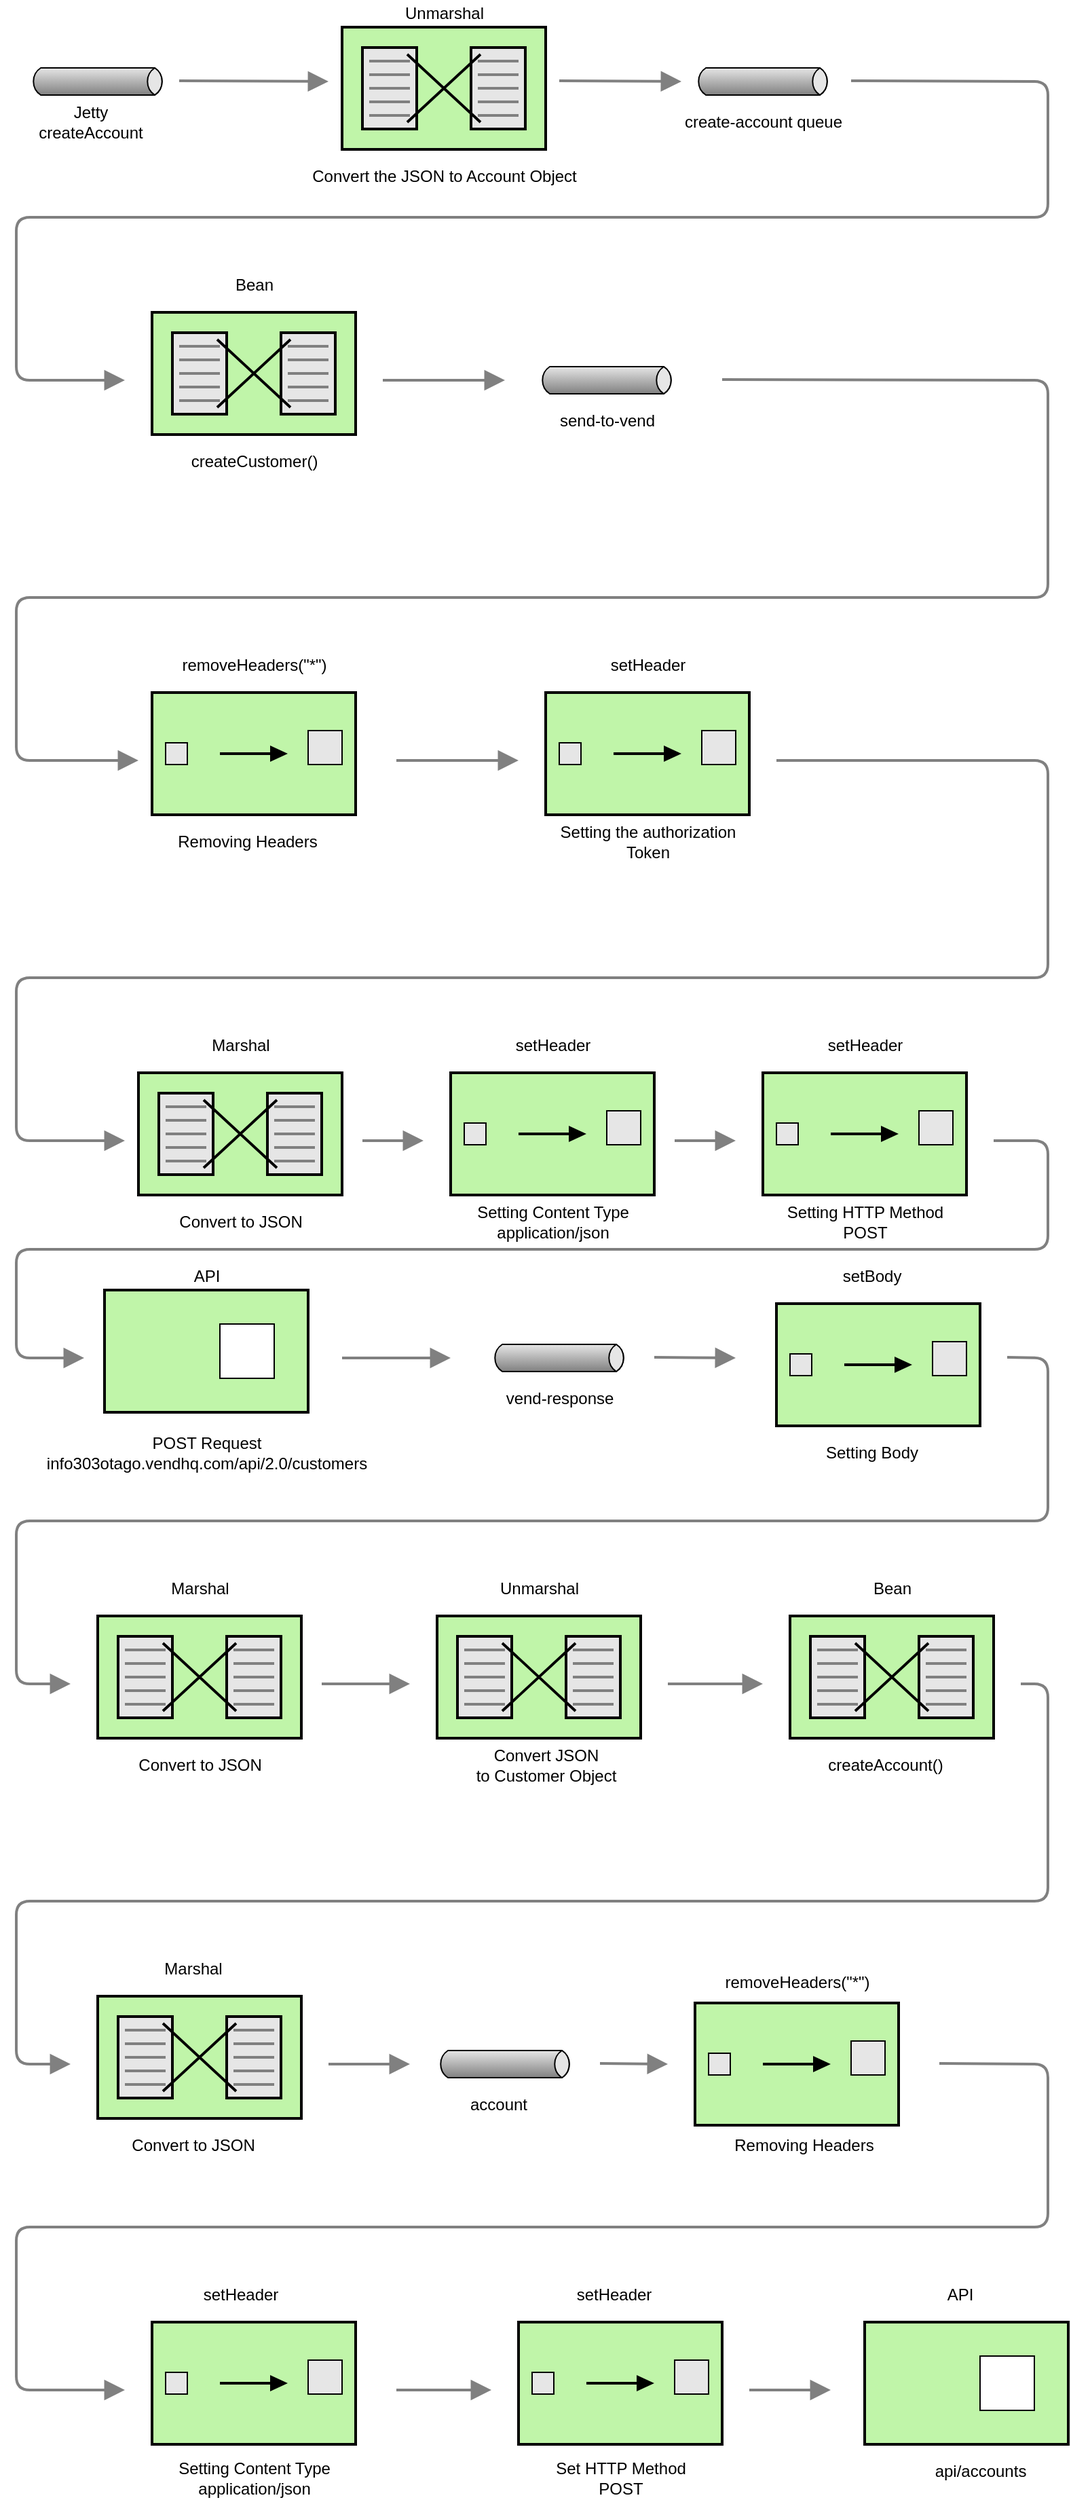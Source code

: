 <mxfile version="14.7.0" type="device"><diagram id="VyHLJvD2j9MuQ-wy_4nL" name="Page-1"><mxGraphModel dx="1038" dy="580" grid="1" gridSize="10" guides="1" tooltips="1" connect="1" arrows="1" fold="1" page="1" pageScale="1" pageWidth="1654" pageHeight="2336" math="0" shadow="0"><root><mxCell id="0"/><mxCell id="1" parent="0"/><mxCell id="lzFY4EIDkYYzHk-JMxGO-1" value="" style="strokeWidth=1;outlineConnect=0;dashed=0;align=center;fontSize=8;shape=mxgraph.eip.messageChannel;html=1;verticalLabelPosition=bottom;verticalAlign=top;" vertex="1" parent="1"><mxGeometry x="50" y="50" width="100" height="20" as="geometry"/></mxCell><mxCell id="lzFY4EIDkYYzHk-JMxGO-2" value="" style="edgeStyle=none;html=1;strokeColor=#808080;endArrow=block;endSize=10;dashed=0;verticalAlign=bottom;strokeWidth=2;" edge="1" parent="1"><mxGeometry width="160" relative="1" as="geometry"><mxPoint x="160" y="59.5" as="sourcePoint"/><mxPoint x="270" y="60" as="targetPoint"/></mxGeometry></mxCell><mxCell id="lzFY4EIDkYYzHk-JMxGO-3" value="Jetty createAccount" style="text;html=1;strokeColor=none;fillColor=none;align=center;verticalAlign=middle;whiteSpace=wrap;rounded=0;" vertex="1" parent="1"><mxGeometry x="50" y="80" width="90" height="20" as="geometry"/></mxCell><mxCell id="lzFY4EIDkYYzHk-JMxGO-4" value="" style="strokeWidth=2;outlineConnect=0;dashed=0;align=center;fontSize=8;shape=mxgraph.eip.message_translator;fillColor=#c0f5a9;verticalLabelPosition=bottom;verticalAlign=top;" vertex="1" parent="1"><mxGeometry x="280" y="20" width="150" height="90" as="geometry"/></mxCell><mxCell id="lzFY4EIDkYYzHk-JMxGO-5" value="Unmarshal" style="text;html=1;align=center;verticalAlign=middle;resizable=0;points=[];autosize=1;strokeColor=none;" vertex="1" parent="1"><mxGeometry x="320" width="70" height="20" as="geometry"/></mxCell><mxCell id="lzFY4EIDkYYzHk-JMxGO-6" value="Convert the JSON to Account Object" style="text;html=1;align=center;verticalAlign=middle;resizable=0;points=[];autosize=1;strokeColor=none;" vertex="1" parent="1"><mxGeometry x="250" y="120" width="210" height="20" as="geometry"/></mxCell><mxCell id="lzFY4EIDkYYzHk-JMxGO-7" value="" style="strokeWidth=1;outlineConnect=0;dashed=0;align=center;fontSize=8;shape=mxgraph.eip.messageChannel;html=1;verticalLabelPosition=bottom;verticalAlign=top;" vertex="1" parent="1"><mxGeometry x="540" y="50" width="100" height="20" as="geometry"/></mxCell><mxCell id="lzFY4EIDkYYzHk-JMxGO-9" value="" style="edgeStyle=none;html=1;strokeColor=#808080;endArrow=block;endSize=10;dashed=0;verticalAlign=bottom;strokeWidth=2;" edge="1" parent="1"><mxGeometry width="160" relative="1" as="geometry"><mxPoint x="440" y="59.5" as="sourcePoint"/><mxPoint x="530" y="60" as="targetPoint"/></mxGeometry></mxCell><mxCell id="lzFY4EIDkYYzHk-JMxGO-10" value="create-account queue" style="text;html=1;align=center;verticalAlign=middle;resizable=0;points=[];autosize=1;strokeColor=none;" vertex="1" parent="1"><mxGeometry x="525" y="80" width="130" height="20" as="geometry"/></mxCell><mxCell id="lzFY4EIDkYYzHk-JMxGO-12" value="" style="edgeStyle=none;html=1;strokeColor=#808080;endArrow=block;endSize=10;dashed=0;verticalAlign=bottom;strokeWidth=2;" edge="1" parent="1"><mxGeometry width="160" relative="1" as="geometry"><mxPoint x="655" y="59.5" as="sourcePoint"/><mxPoint x="120" y="280" as="targetPoint"/><Array as="points"><mxPoint x="800" y="60"/><mxPoint x="800" y="160"/><mxPoint x="40" y="160"/><mxPoint x="40" y="280"/></Array></mxGeometry></mxCell><mxCell id="lzFY4EIDkYYzHk-JMxGO-13" value="" style="strokeWidth=2;outlineConnect=0;dashed=0;align=center;fontSize=8;shape=mxgraph.eip.message_translator;fillColor=#c0f5a9;verticalLabelPosition=bottom;verticalAlign=top;" vertex="1" parent="1"><mxGeometry x="140" y="230" width="150" height="90" as="geometry"/></mxCell><mxCell id="lzFY4EIDkYYzHk-JMxGO-14" value="Bean" style="text;html=1;align=center;verticalAlign=middle;resizable=0;points=[];autosize=1;strokeColor=none;" vertex="1" parent="1"><mxGeometry x="195" y="200" width="40" height="20" as="geometry"/></mxCell><mxCell id="lzFY4EIDkYYzHk-JMxGO-15" value="createCustomer()" style="text;html=1;align=center;verticalAlign=middle;resizable=0;points=[];autosize=1;strokeColor=none;" vertex="1" parent="1"><mxGeometry x="160" y="330" width="110" height="20" as="geometry"/></mxCell><mxCell id="lzFY4EIDkYYzHk-JMxGO-16" value="" style="edgeStyle=none;html=1;strokeColor=#808080;endArrow=block;endSize=10;dashed=0;verticalAlign=bottom;strokeWidth=2;" edge="1" parent="1"><mxGeometry width="160" relative="1" as="geometry"><mxPoint x="310" y="280" as="sourcePoint"/><mxPoint x="400" y="280" as="targetPoint"/></mxGeometry></mxCell><mxCell id="lzFY4EIDkYYzHk-JMxGO-17" value="" style="strokeWidth=1;outlineConnect=0;dashed=0;align=center;html=1;fontSize=8;shape=mxgraph.eip.messageChannel;verticalLabelPosition=bottom;labelBackgroundColor=#ffffff;verticalAlign=top;" vertex="1" parent="1"><mxGeometry x="425" y="270" width="100" height="20" as="geometry"/></mxCell><mxCell id="lzFY4EIDkYYzHk-JMxGO-18" value="send-to-vend" style="text;html=1;align=center;verticalAlign=middle;resizable=0;points=[];autosize=1;strokeColor=none;" vertex="1" parent="1"><mxGeometry x="430" y="300" width="90" height="20" as="geometry"/></mxCell><mxCell id="lzFY4EIDkYYzHk-JMxGO-19" value="" style="edgeStyle=none;html=1;strokeColor=#808080;endArrow=block;endSize=10;dashed=0;verticalAlign=bottom;strokeWidth=2;" edge="1" parent="1"><mxGeometry width="160" relative="1" as="geometry"><mxPoint x="560" y="279.5" as="sourcePoint"/><mxPoint x="130" y="560" as="targetPoint"/><Array as="points"><mxPoint x="800" y="280"/><mxPoint x="800" y="440"/><mxPoint x="40" y="440"/><mxPoint x="40" y="560"/></Array></mxGeometry></mxCell><mxCell id="lzFY4EIDkYYzHk-JMxGO-20" value="" style="strokeWidth=2;outlineConnect=0;dashed=0;align=center;fontSize=8;fillColor=#c0f5a9;verticalLabelPosition=bottom;verticalAlign=top;shape=mxgraph.eip.content_enricher;" vertex="1" parent="1"><mxGeometry x="140" y="510" width="150" height="90" as="geometry"/></mxCell><mxCell id="lzFY4EIDkYYzHk-JMxGO-21" value="removeHeaders(&quot;*&quot;)" style="text;html=1;align=center;verticalAlign=middle;resizable=0;points=[];autosize=1;strokeColor=none;" vertex="1" parent="1"><mxGeometry x="155" y="480" width="120" height="20" as="geometry"/></mxCell><mxCell id="lzFY4EIDkYYzHk-JMxGO-22" value="Removing Headers" style="text;html=1;align=center;verticalAlign=middle;resizable=0;points=[];autosize=1;strokeColor=none;" vertex="1" parent="1"><mxGeometry x="150" y="610" width="120" height="20" as="geometry"/></mxCell><mxCell id="lzFY4EIDkYYzHk-JMxGO-24" value="" style="edgeStyle=none;html=1;strokeColor=#808080;endArrow=block;endSize=10;dashed=0;verticalAlign=bottom;strokeWidth=2;" edge="1" parent="1"><mxGeometry width="160" relative="1" as="geometry"><mxPoint x="320" y="560" as="sourcePoint"/><mxPoint x="410" y="560" as="targetPoint"/></mxGeometry></mxCell><mxCell id="lzFY4EIDkYYzHk-JMxGO-25" value="" style="strokeWidth=2;outlineConnect=0;dashed=0;align=center;fontSize=8;fillColor=#c0f5a9;verticalLabelPosition=bottom;verticalAlign=top;shape=mxgraph.eip.content_enricher;" vertex="1" parent="1"><mxGeometry x="430" y="510" width="150" height="90" as="geometry"/></mxCell><mxCell id="lzFY4EIDkYYzHk-JMxGO-26" value="setHeader" style="text;html=1;align=center;verticalAlign=middle;resizable=0;points=[];autosize=1;strokeColor=none;" vertex="1" parent="1"><mxGeometry x="470" y="480" width="70" height="20" as="geometry"/></mxCell><mxCell id="lzFY4EIDkYYzHk-JMxGO-27" value="Setting the authorization&lt;br&gt;Token" style="text;html=1;align=center;verticalAlign=middle;resizable=0;points=[];autosize=1;strokeColor=none;" vertex="1" parent="1"><mxGeometry x="430" y="605" width="150" height="30" as="geometry"/></mxCell><mxCell id="lzFY4EIDkYYzHk-JMxGO-28" value="" style="edgeStyle=none;html=1;strokeColor=#808080;endArrow=block;endSize=10;dashed=0;verticalAlign=bottom;strokeWidth=2;" edge="1" parent="1"><mxGeometry width="160" relative="1" as="geometry"><mxPoint x="600" y="560" as="sourcePoint"/><mxPoint x="120" y="840" as="targetPoint"/><Array as="points"><mxPoint x="800" y="560"/><mxPoint x="800" y="720"/><mxPoint x="40" y="720"/><mxPoint x="40" y="840"/></Array></mxGeometry></mxCell><mxCell id="lzFY4EIDkYYzHk-JMxGO-29" value="" style="strokeWidth=2;outlineConnect=0;dashed=0;align=center;fontSize=8;shape=mxgraph.eip.message_translator;fillColor=#c0f5a9;verticalLabelPosition=bottom;verticalAlign=top;" vertex="1" parent="1"><mxGeometry x="130" y="790" width="150" height="90" as="geometry"/></mxCell><mxCell id="lzFY4EIDkYYzHk-JMxGO-30" value="Marshal" style="text;html=1;align=center;verticalAlign=middle;resizable=0;points=[];autosize=1;strokeColor=none;" vertex="1" parent="1"><mxGeometry x="175" y="760" width="60" height="20" as="geometry"/></mxCell><mxCell id="lzFY4EIDkYYzHk-JMxGO-31" value="Convert to JSON" style="text;html=1;align=center;verticalAlign=middle;resizable=0;points=[];autosize=1;strokeColor=none;" vertex="1" parent="1"><mxGeometry x="150" y="890" width="110" height="20" as="geometry"/></mxCell><mxCell id="lzFY4EIDkYYzHk-JMxGO-32" value="" style="edgeStyle=none;html=1;strokeColor=#808080;endArrow=block;endSize=10;dashed=0;verticalAlign=bottom;strokeWidth=2;" edge="1" parent="1"><mxGeometry width="160" relative="1" as="geometry"><mxPoint x="295" y="840" as="sourcePoint"/><mxPoint x="340" y="840" as="targetPoint"/></mxGeometry></mxCell><mxCell id="lzFY4EIDkYYzHk-JMxGO-33" value="" style="strokeWidth=2;outlineConnect=0;dashed=0;align=center;fontSize=8;fillColor=#c0f5a9;verticalLabelPosition=bottom;verticalAlign=top;shape=mxgraph.eip.content_enricher;" vertex="1" parent="1"><mxGeometry x="360" y="790" width="150" height="90" as="geometry"/></mxCell><mxCell id="lzFY4EIDkYYzHk-JMxGO-34" value="setHeader" style="text;html=1;align=center;verticalAlign=middle;resizable=0;points=[];autosize=1;strokeColor=none;" vertex="1" parent="1"><mxGeometry x="400" y="760" width="70" height="20" as="geometry"/></mxCell><mxCell id="lzFY4EIDkYYzHk-JMxGO-35" value="Setting Content Type&lt;br&gt;application/json" style="text;html=1;align=center;verticalAlign=middle;resizable=0;points=[];autosize=1;strokeColor=none;" vertex="1" parent="1"><mxGeometry x="370" y="885" width="130" height="30" as="geometry"/></mxCell><mxCell id="lzFY4EIDkYYzHk-JMxGO-36" value="" style="edgeStyle=none;html=1;strokeColor=#808080;endArrow=block;endSize=10;dashed=0;verticalAlign=bottom;strokeWidth=2;" edge="1" parent="1"><mxGeometry width="160" relative="1" as="geometry"><mxPoint x="525" y="840" as="sourcePoint"/><mxPoint x="570" y="840" as="targetPoint"/></mxGeometry></mxCell><mxCell id="lzFY4EIDkYYzHk-JMxGO-37" value="" style="strokeWidth=2;outlineConnect=0;dashed=0;align=center;fontSize=8;fillColor=#c0f5a9;verticalLabelPosition=bottom;verticalAlign=top;shape=mxgraph.eip.content_enricher;" vertex="1" parent="1"><mxGeometry x="590" y="790" width="150" height="90" as="geometry"/></mxCell><mxCell id="lzFY4EIDkYYzHk-JMxGO-38" value="setHeader" style="text;html=1;align=center;verticalAlign=middle;resizable=0;points=[];autosize=1;strokeColor=none;" vertex="1" parent="1"><mxGeometry x="630" y="760" width="70" height="20" as="geometry"/></mxCell><mxCell id="lzFY4EIDkYYzHk-JMxGO-39" value="Setting HTTP Method&lt;br&gt;POST" style="text;html=1;align=center;verticalAlign=middle;resizable=0;points=[];autosize=1;strokeColor=none;" vertex="1" parent="1"><mxGeometry x="600" y="885" width="130" height="30" as="geometry"/></mxCell><mxCell id="lzFY4EIDkYYzHk-JMxGO-40" value="" style="edgeStyle=none;html=1;strokeColor=#808080;endArrow=block;endSize=10;dashed=0;verticalAlign=bottom;strokeWidth=2;" edge="1" parent="1"><mxGeometry width="160" relative="1" as="geometry"><mxPoint x="760" y="840" as="sourcePoint"/><mxPoint x="90" y="1000" as="targetPoint"/><Array as="points"><mxPoint x="800" y="840"/><mxPoint x="800" y="920"/><mxPoint x="40" y="920"/><mxPoint x="40" y="1000"/></Array></mxGeometry></mxCell><mxCell id="lzFY4EIDkYYzHk-JMxGO-41" value="" style="strokeWidth=2;dashed=0;align=center;fontSize=8;shape=rect;verticalLabelPosition=bottom;verticalAlign=top;fillColor=#c0f5a9;" vertex="1" parent="1"><mxGeometry x="105" y="950" width="150" height="90" as="geometry"/></mxCell><mxCell id="lzFY4EIDkYYzHk-JMxGO-42" value="" style="strokeWidth=1;dashed=0;align=center;fontSize=8;shape=rect;" vertex="1" parent="lzFY4EIDkYYzHk-JMxGO-41"><mxGeometry x="85" y="25" width="40" height="40" as="geometry"/></mxCell><mxCell id="lzFY4EIDkYYzHk-JMxGO-45" value="POST Request&lt;br&gt;info303otago.vendhq.com/api/2.0/customers" style="text;html=1;align=center;verticalAlign=middle;resizable=0;points=[];autosize=1;strokeColor=none;" vertex="1" parent="1"><mxGeometry x="55" y="1055" width="250" height="30" as="geometry"/></mxCell><mxCell id="lzFY4EIDkYYzHk-JMxGO-46" value="" style="edgeStyle=none;html=1;strokeColor=#808080;endArrow=block;endSize=10;dashed=0;verticalAlign=bottom;strokeWidth=2;" edge="1" parent="1"><mxGeometry width="160" relative="1" as="geometry"><mxPoint x="280" y="1000" as="sourcePoint"/><mxPoint x="360" y="1000" as="targetPoint"/></mxGeometry></mxCell><mxCell id="lzFY4EIDkYYzHk-JMxGO-47" value="" style="strokeWidth=1;outlineConnect=0;dashed=0;align=center;html=1;fontSize=8;shape=mxgraph.eip.messageChannel;verticalLabelPosition=bottom;labelBackgroundColor=#ffffff;verticalAlign=top;" vertex="1" parent="1"><mxGeometry x="390" y="990" width="100" height="20" as="geometry"/></mxCell><mxCell id="lzFY4EIDkYYzHk-JMxGO-48" value="vend-response" style="text;html=1;align=center;verticalAlign=middle;resizable=0;points=[];autosize=1;strokeColor=none;" vertex="1" parent="1"><mxGeometry x="395" y="1020" width="90" height="20" as="geometry"/></mxCell><mxCell id="lzFY4EIDkYYzHk-JMxGO-49" value="" style="strokeWidth=2;outlineConnect=0;dashed=0;align=center;fontSize=8;fillColor=#c0f5a9;verticalLabelPosition=bottom;verticalAlign=top;shape=mxgraph.eip.content_enricher;" vertex="1" parent="1"><mxGeometry x="600" y="960" width="150" height="90" as="geometry"/></mxCell><mxCell id="lzFY4EIDkYYzHk-JMxGO-50" value="" style="edgeStyle=none;html=1;strokeColor=#808080;endArrow=block;endSize=10;dashed=0;verticalAlign=bottom;strokeWidth=2;" edge="1" parent="1"><mxGeometry width="160" relative="1" as="geometry"><mxPoint x="510" y="999.5" as="sourcePoint"/><mxPoint x="570" y="1000" as="targetPoint"/></mxGeometry></mxCell><mxCell id="lzFY4EIDkYYzHk-JMxGO-51" value="setBody" style="text;html=1;align=center;verticalAlign=middle;resizable=0;points=[];autosize=1;strokeColor=none;" vertex="1" parent="1"><mxGeometry x="640" y="930" width="60" height="20" as="geometry"/></mxCell><mxCell id="lzFY4EIDkYYzHk-JMxGO-52" value="API" style="text;html=1;align=center;verticalAlign=middle;resizable=0;points=[];autosize=1;strokeColor=none;" vertex="1" parent="1"><mxGeometry x="165" y="930" width="30" height="20" as="geometry"/></mxCell><mxCell id="lzFY4EIDkYYzHk-JMxGO-53" value="Setting Body" style="text;html=1;align=center;verticalAlign=middle;resizable=0;points=[];autosize=1;strokeColor=none;" vertex="1" parent="1"><mxGeometry x="630" y="1060" width="80" height="20" as="geometry"/></mxCell><mxCell id="lzFY4EIDkYYzHk-JMxGO-54" value="" style="edgeStyle=none;html=1;strokeColor=#808080;endArrow=block;endSize=10;dashed=0;verticalAlign=bottom;strokeWidth=2;" edge="1" parent="1"><mxGeometry width="160" relative="1" as="geometry"><mxPoint x="770" y="999.5" as="sourcePoint"/><mxPoint x="80" y="1240" as="targetPoint"/><Array as="points"><mxPoint x="800" y="1000"/><mxPoint x="800" y="1120"/><mxPoint x="40" y="1120"/><mxPoint x="40" y="1240"/></Array></mxGeometry></mxCell><mxCell id="lzFY4EIDkYYzHk-JMxGO-55" value="" style="strokeWidth=2;outlineConnect=0;dashed=0;align=center;fontSize=8;shape=mxgraph.eip.message_translator;fillColor=#c0f5a9;verticalLabelPosition=bottom;verticalAlign=top;" vertex="1" parent="1"><mxGeometry x="100" y="1190" width="150" height="90" as="geometry"/></mxCell><mxCell id="lzFY4EIDkYYzHk-JMxGO-56" value="Marshal" style="text;html=1;align=center;verticalAlign=middle;resizable=0;points=[];autosize=1;strokeColor=none;" vertex="1" parent="1"><mxGeometry x="145" y="1160" width="60" height="20" as="geometry"/></mxCell><mxCell id="lzFY4EIDkYYzHk-JMxGO-57" value="Convert to JSON" style="text;html=1;align=center;verticalAlign=middle;resizable=0;points=[];autosize=1;strokeColor=none;" vertex="1" parent="1"><mxGeometry x="120" y="1290" width="110" height="20" as="geometry"/></mxCell><mxCell id="lzFY4EIDkYYzHk-JMxGO-58" value="" style="edgeStyle=none;html=1;strokeColor=#808080;endArrow=block;endSize=10;dashed=0;verticalAlign=bottom;strokeWidth=2;" edge="1" parent="1"><mxGeometry width="160" relative="1" as="geometry"><mxPoint x="265" y="1240" as="sourcePoint"/><mxPoint x="330" y="1240" as="targetPoint"/></mxGeometry></mxCell><mxCell id="lzFY4EIDkYYzHk-JMxGO-59" value="" style="strokeWidth=2;outlineConnect=0;dashed=0;align=center;fontSize=8;shape=mxgraph.eip.message_translator;fillColor=#c0f5a9;verticalLabelPosition=bottom;verticalAlign=top;" vertex="1" parent="1"><mxGeometry x="350" y="1190" width="150" height="90" as="geometry"/></mxCell><mxCell id="lzFY4EIDkYYzHk-JMxGO-60" value="Unmarshal" style="text;html=1;align=center;verticalAlign=middle;resizable=0;points=[];autosize=1;strokeColor=none;" vertex="1" parent="1"><mxGeometry x="390" y="1160" width="70" height="20" as="geometry"/></mxCell><mxCell id="lzFY4EIDkYYzHk-JMxGO-61" value="Convert JSON &lt;br&gt;to Customer Object" style="text;html=1;align=center;verticalAlign=middle;resizable=0;points=[];autosize=1;strokeColor=none;" vertex="1" parent="1"><mxGeometry x="370" y="1285" width="120" height="30" as="geometry"/></mxCell><mxCell id="lzFY4EIDkYYzHk-JMxGO-62" value="" style="edgeStyle=none;html=1;strokeColor=#808080;endArrow=block;endSize=10;dashed=0;verticalAlign=bottom;strokeWidth=2;" edge="1" parent="1"><mxGeometry width="160" relative="1" as="geometry"><mxPoint x="520" y="1240" as="sourcePoint"/><mxPoint x="590" y="1240" as="targetPoint"/></mxGeometry></mxCell><mxCell id="lzFY4EIDkYYzHk-JMxGO-63" value="" style="strokeWidth=2;outlineConnect=0;dashed=0;align=center;fontSize=8;shape=mxgraph.eip.message_translator;fillColor=#c0f5a9;verticalLabelPosition=bottom;verticalAlign=top;" vertex="1" parent="1"><mxGeometry x="610" y="1190" width="150" height="90" as="geometry"/></mxCell><mxCell id="lzFY4EIDkYYzHk-JMxGO-64" value="Bean" style="text;html=1;align=center;verticalAlign=middle;resizable=0;points=[];autosize=1;strokeColor=none;" vertex="1" parent="1"><mxGeometry x="665" y="1160" width="40" height="20" as="geometry"/></mxCell><mxCell id="lzFY4EIDkYYzHk-JMxGO-65" value="createAccount()" style="text;html=1;align=center;verticalAlign=middle;resizable=0;points=[];autosize=1;strokeColor=none;" vertex="1" parent="1"><mxGeometry x="630" y="1290" width="100" height="20" as="geometry"/></mxCell><mxCell id="lzFY4EIDkYYzHk-JMxGO-66" value="" style="edgeStyle=none;html=1;strokeColor=#808080;endArrow=block;endSize=10;dashed=0;verticalAlign=bottom;strokeWidth=2;" edge="1" parent="1"><mxGeometry width="160" relative="1" as="geometry"><mxPoint x="780" y="1240" as="sourcePoint"/><mxPoint x="80" y="1520" as="targetPoint"/><Array as="points"><mxPoint x="800" y="1240"/><mxPoint x="800" y="1400"/><mxPoint x="40" y="1400"/><mxPoint x="40" y="1520"/></Array></mxGeometry></mxCell><mxCell id="lzFY4EIDkYYzHk-JMxGO-67" value="" style="strokeWidth=2;outlineConnect=0;dashed=0;align=center;fontSize=8;shape=mxgraph.eip.message_translator;fillColor=#c0f5a9;verticalLabelPosition=bottom;verticalAlign=top;" vertex="1" parent="1"><mxGeometry x="100" y="1470" width="150" height="90" as="geometry"/></mxCell><mxCell id="lzFY4EIDkYYzHk-JMxGO-68" value="Marshal" style="text;html=1;align=center;verticalAlign=middle;resizable=0;points=[];autosize=1;strokeColor=none;" vertex="1" parent="1"><mxGeometry x="140" y="1440" width="60" height="20" as="geometry"/></mxCell><mxCell id="lzFY4EIDkYYzHk-JMxGO-69" value="Convert to JSON" style="text;html=1;align=center;verticalAlign=middle;resizable=0;points=[];autosize=1;strokeColor=none;" vertex="1" parent="1"><mxGeometry x="115" y="1570" width="110" height="20" as="geometry"/></mxCell><mxCell id="lzFY4EIDkYYzHk-JMxGO-70" value="" style="strokeWidth=1;outlineConnect=0;dashed=0;align=center;html=1;fontSize=8;shape=mxgraph.eip.messageChannel;verticalLabelPosition=bottom;labelBackgroundColor=#ffffff;verticalAlign=top;" vertex="1" parent="1"><mxGeometry x="350" y="1510" width="100" height="20" as="geometry"/></mxCell><mxCell id="lzFY4EIDkYYzHk-JMxGO-71" value="" style="edgeStyle=none;html=1;strokeColor=#808080;endArrow=block;endSize=10;dashed=0;verticalAlign=bottom;strokeWidth=2;" edge="1" parent="1"><mxGeometry width="160" relative="1" as="geometry"><mxPoint x="270" y="1520" as="sourcePoint"/><mxPoint x="330" y="1520" as="targetPoint"/></mxGeometry></mxCell><mxCell id="lzFY4EIDkYYzHk-JMxGO-73" value="account" style="text;html=1;align=center;verticalAlign=middle;resizable=0;points=[];autosize=1;strokeColor=none;" vertex="1" parent="1"><mxGeometry x="365" y="1540" width="60" height="20" as="geometry"/></mxCell><mxCell id="lzFY4EIDkYYzHk-JMxGO-74" value="" style="edgeStyle=none;html=1;strokeColor=#808080;endArrow=block;endSize=10;dashed=0;verticalAlign=bottom;strokeWidth=2;" edge="1" parent="1"><mxGeometry width="160" relative="1" as="geometry"><mxPoint x="470" y="1519.5" as="sourcePoint"/><mxPoint x="520" y="1520" as="targetPoint"/></mxGeometry></mxCell><mxCell id="lzFY4EIDkYYzHk-JMxGO-75" value="" style="strokeWidth=2;outlineConnect=0;dashed=0;align=center;fontSize=8;fillColor=#c0f5a9;verticalLabelPosition=bottom;verticalAlign=top;shape=mxgraph.eip.content_enricher;" vertex="1" parent="1"><mxGeometry x="540" y="1475" width="150" height="90" as="geometry"/></mxCell><mxCell id="lzFY4EIDkYYzHk-JMxGO-76" value="removeHeaders(&quot;*&quot;)" style="text;html=1;align=center;verticalAlign=middle;resizable=0;points=[];autosize=1;strokeColor=none;" vertex="1" parent="1"><mxGeometry x="555" y="1450" width="120" height="20" as="geometry"/></mxCell><mxCell id="lzFY4EIDkYYzHk-JMxGO-77" value="Removing Headers" style="text;html=1;align=center;verticalAlign=middle;resizable=0;points=[];autosize=1;strokeColor=none;" vertex="1" parent="1"><mxGeometry x="560" y="1570" width="120" height="20" as="geometry"/></mxCell><mxCell id="lzFY4EIDkYYzHk-JMxGO-78" value="" style="edgeStyle=none;html=1;strokeColor=#808080;endArrow=block;endSize=10;dashed=0;verticalAlign=bottom;strokeWidth=2;" edge="1" parent="1"><mxGeometry width="160" relative="1" as="geometry"><mxPoint x="720" y="1519.5" as="sourcePoint"/><mxPoint x="120" y="1760" as="targetPoint"/><Array as="points"><mxPoint x="800" y="1520"/><mxPoint x="800" y="1640"/><mxPoint x="40" y="1640"/><mxPoint x="40" y="1760"/></Array></mxGeometry></mxCell><mxCell id="lzFY4EIDkYYzHk-JMxGO-79" value="" style="strokeWidth=2;outlineConnect=0;dashed=0;align=center;fontSize=8;fillColor=#c0f5a9;verticalLabelPosition=bottom;verticalAlign=top;shape=mxgraph.eip.content_enricher;" vertex="1" parent="1"><mxGeometry x="140" y="1710" width="150" height="90" as="geometry"/></mxCell><mxCell id="lzFY4EIDkYYzHk-JMxGO-80" value="setHeader" style="text;html=1;align=center;verticalAlign=middle;resizable=0;points=[];autosize=1;strokeColor=none;" vertex="1" parent="1"><mxGeometry x="170" y="1680" width="70" height="20" as="geometry"/></mxCell><mxCell id="lzFY4EIDkYYzHk-JMxGO-81" value="Setting Content Type&lt;br&gt;application/json" style="text;html=1;align=center;verticalAlign=middle;resizable=0;points=[];autosize=1;strokeColor=none;" vertex="1" parent="1"><mxGeometry x="150" y="1810" width="130" height="30" as="geometry"/></mxCell><mxCell id="lzFY4EIDkYYzHk-JMxGO-82" value="" style="edgeStyle=none;html=1;strokeColor=#808080;endArrow=block;endSize=10;dashed=0;verticalAlign=bottom;strokeWidth=2;" edge="1" parent="1"><mxGeometry width="160" relative="1" as="geometry"><mxPoint x="320" y="1760" as="sourcePoint"/><mxPoint x="390" y="1760" as="targetPoint"/></mxGeometry></mxCell><mxCell id="lzFY4EIDkYYzHk-JMxGO-83" value="" style="strokeWidth=2;outlineConnect=0;dashed=0;align=center;fontSize=8;fillColor=#c0f5a9;verticalLabelPosition=bottom;verticalAlign=top;shape=mxgraph.eip.content_enricher;" vertex="1" parent="1"><mxGeometry x="410" y="1710" width="150" height="90" as="geometry"/></mxCell><mxCell id="lzFY4EIDkYYzHk-JMxGO-84" value="setHeader" style="text;html=1;align=center;verticalAlign=middle;resizable=0;points=[];autosize=1;strokeColor=none;" vertex="1" parent="1"><mxGeometry x="445" y="1680" width="70" height="20" as="geometry"/></mxCell><mxCell id="lzFY4EIDkYYzHk-JMxGO-85" value="Set HTTP Method&lt;br&gt;POST" style="text;html=1;align=center;verticalAlign=middle;resizable=0;points=[];autosize=1;strokeColor=none;" vertex="1" parent="1"><mxGeometry x="430" y="1810" width="110" height="30" as="geometry"/></mxCell><mxCell id="lzFY4EIDkYYzHk-JMxGO-86" value="" style="strokeWidth=2;dashed=0;align=center;fontSize=8;shape=rect;verticalLabelPosition=bottom;verticalAlign=top;fillColor=#c0f5a9;" vertex="1" parent="1"><mxGeometry x="665" y="1710" width="150" height="90" as="geometry"/></mxCell><mxCell id="lzFY4EIDkYYzHk-JMxGO-87" value="" style="strokeWidth=1;dashed=0;align=center;fontSize=8;shape=rect;" vertex="1" parent="lzFY4EIDkYYzHk-JMxGO-86"><mxGeometry x="85" y="25" width="40" height="40" as="geometry"/></mxCell><mxCell id="lzFY4EIDkYYzHk-JMxGO-89" value="" style="edgeStyle=none;html=1;strokeColor=#808080;endArrow=block;endSize=10;dashed=0;verticalAlign=bottom;strokeWidth=2;" edge="1" parent="1"><mxGeometry width="160" relative="1" as="geometry"><mxPoint x="580" y="1760" as="sourcePoint"/><mxPoint x="640" y="1760" as="targetPoint"/></mxGeometry></mxCell><mxCell id="lzFY4EIDkYYzHk-JMxGO-90" value="API" style="text;html=1;align=center;verticalAlign=middle;resizable=0;points=[];autosize=1;strokeColor=none;" vertex="1" parent="1"><mxGeometry x="720" y="1680" width="30" height="20" as="geometry"/></mxCell><mxCell id="lzFY4EIDkYYzHk-JMxGO-91" value="api/accounts" style="text;html=1;align=center;verticalAlign=middle;resizable=0;points=[];autosize=1;strokeColor=none;" vertex="1" parent="1"><mxGeometry x="710" y="1810" width="80" height="20" as="geometry"/></mxCell></root></mxGraphModel></diagram></mxfile>